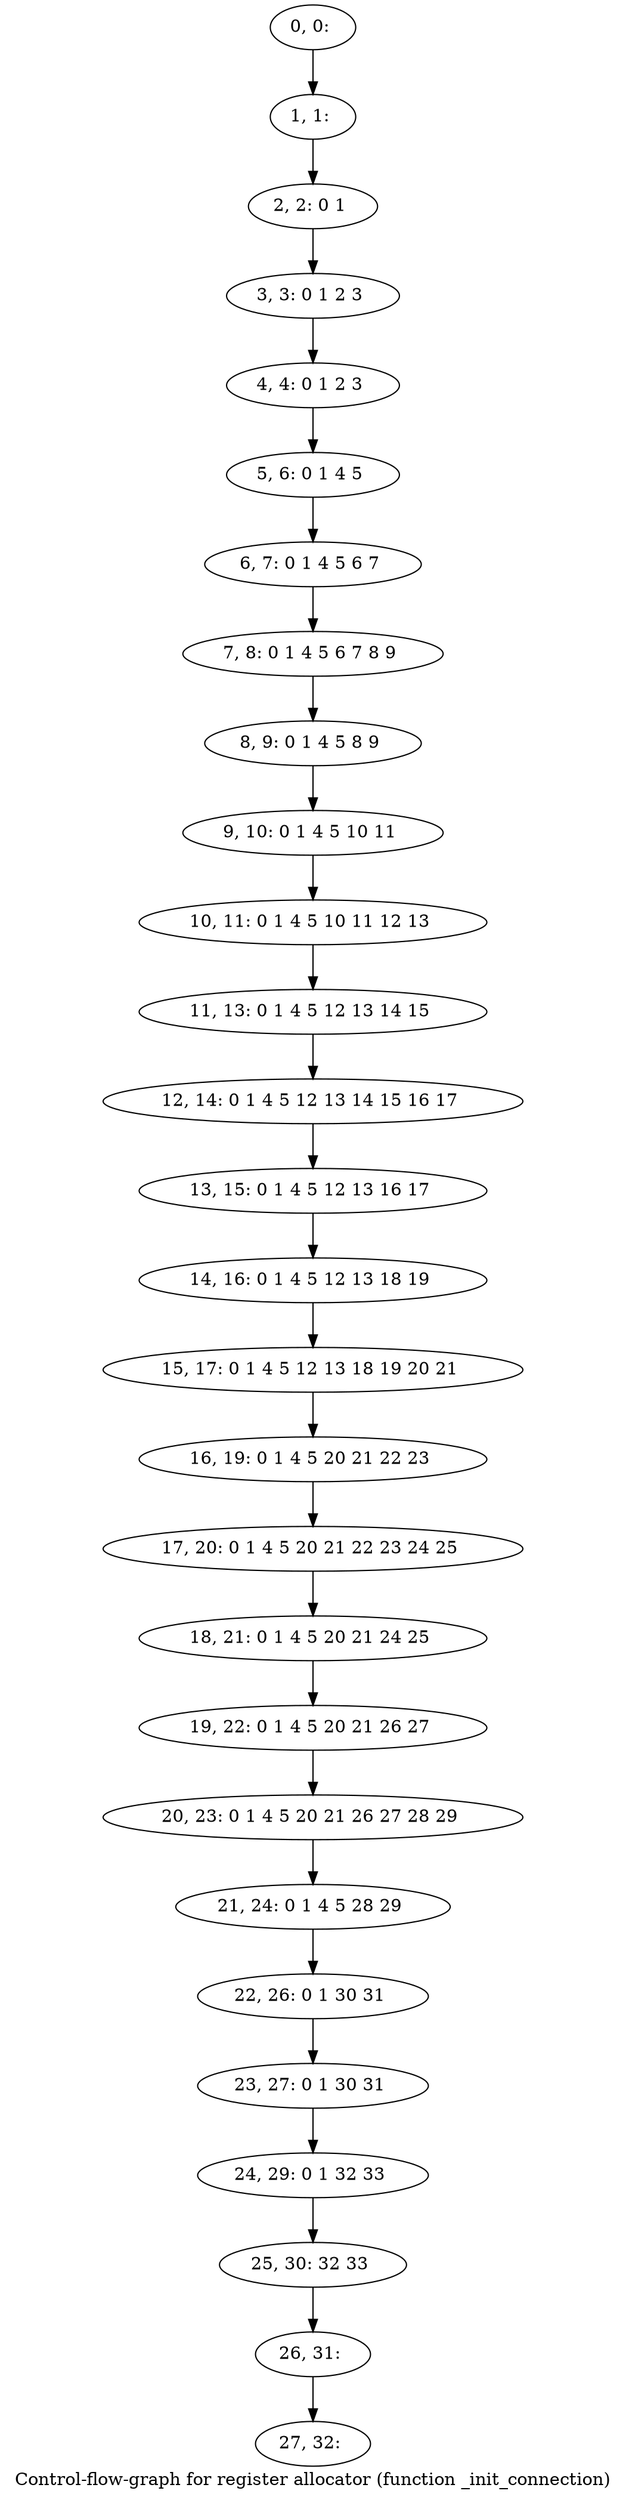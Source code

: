 digraph G {
graph [label="Control-flow-graph for register allocator (function _init_connection)"]
0[label="0, 0: "];
1[label="1, 1: "];
2[label="2, 2: 0 1 "];
3[label="3, 3: 0 1 2 3 "];
4[label="4, 4: 0 1 2 3 "];
5[label="5, 6: 0 1 4 5 "];
6[label="6, 7: 0 1 4 5 6 7 "];
7[label="7, 8: 0 1 4 5 6 7 8 9 "];
8[label="8, 9: 0 1 4 5 8 9 "];
9[label="9, 10: 0 1 4 5 10 11 "];
10[label="10, 11: 0 1 4 5 10 11 12 13 "];
11[label="11, 13: 0 1 4 5 12 13 14 15 "];
12[label="12, 14: 0 1 4 5 12 13 14 15 16 17 "];
13[label="13, 15: 0 1 4 5 12 13 16 17 "];
14[label="14, 16: 0 1 4 5 12 13 18 19 "];
15[label="15, 17: 0 1 4 5 12 13 18 19 20 21 "];
16[label="16, 19: 0 1 4 5 20 21 22 23 "];
17[label="17, 20: 0 1 4 5 20 21 22 23 24 25 "];
18[label="18, 21: 0 1 4 5 20 21 24 25 "];
19[label="19, 22: 0 1 4 5 20 21 26 27 "];
20[label="20, 23: 0 1 4 5 20 21 26 27 28 29 "];
21[label="21, 24: 0 1 4 5 28 29 "];
22[label="22, 26: 0 1 30 31 "];
23[label="23, 27: 0 1 30 31 "];
24[label="24, 29: 0 1 32 33 "];
25[label="25, 30: 32 33 "];
26[label="26, 31: "];
27[label="27, 32: "];
0->1 ;
1->2 ;
2->3 ;
3->4 ;
4->5 ;
5->6 ;
6->7 ;
7->8 ;
8->9 ;
9->10 ;
10->11 ;
11->12 ;
12->13 ;
13->14 ;
14->15 ;
15->16 ;
16->17 ;
17->18 ;
18->19 ;
19->20 ;
20->21 ;
21->22 ;
22->23 ;
23->24 ;
24->25 ;
25->26 ;
26->27 ;
}
